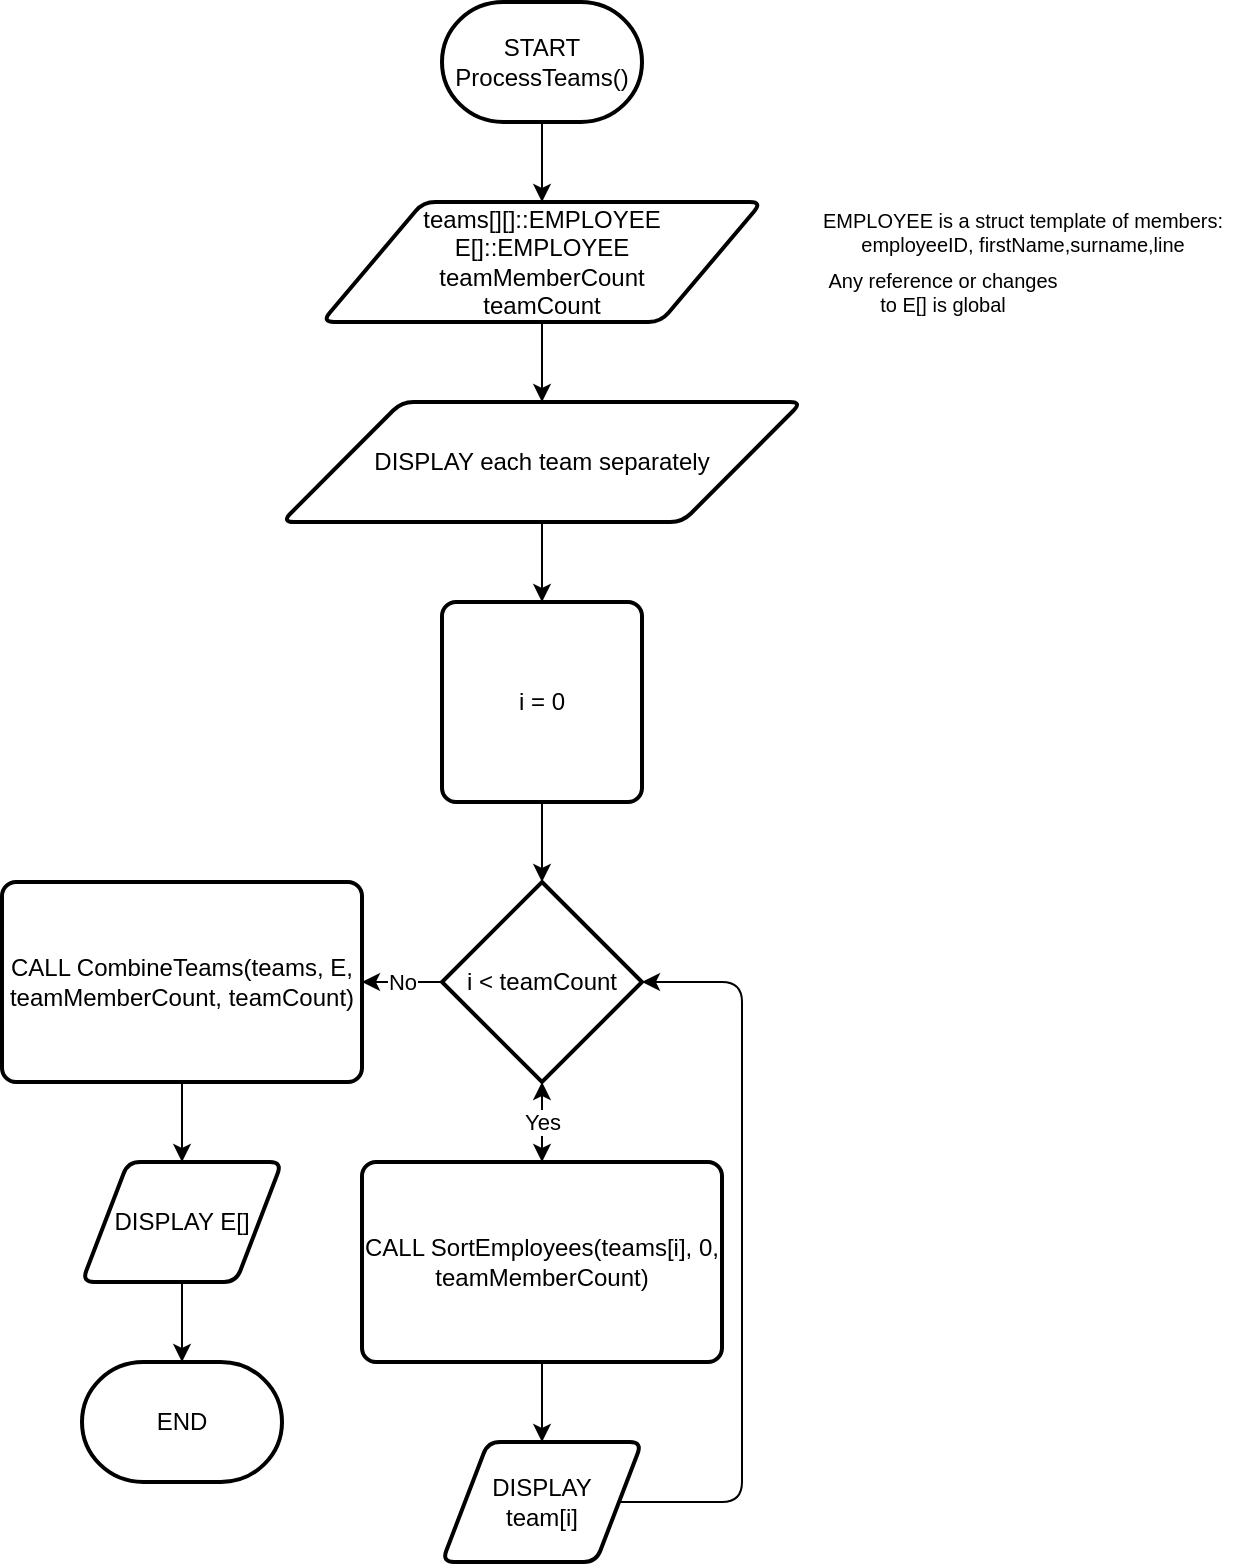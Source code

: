 <mxfile version="17.4.2" type="device"><diagram id="3zehDGhAGZkZJ1Nvi3AJ" name="Page-1"><mxGraphModel dx="1185" dy="729" grid="1" gridSize="10" guides="1" tooltips="1" connect="1" arrows="1" fold="1" page="1" pageScale="1" pageWidth="827" pageHeight="1169" math="0" shadow="0"><root><mxCell id="0"/><mxCell id="1" parent="0"/><mxCell id="jdWHLLS2fNN8UKkLmOMY-10" style="edgeStyle=orthogonalEdgeStyle;rounded=1;orthogonalLoop=1;jettySize=auto;html=1;entryX=0.5;entryY=0;entryDx=0;entryDy=0;" edge="1" parent="1" source="jdWHLLS2fNN8UKkLmOMY-1" target="jdWHLLS2fNN8UKkLmOMY-3"><mxGeometry relative="1" as="geometry"/></mxCell><mxCell id="jdWHLLS2fNN8UKkLmOMY-1" value="START&lt;br&gt;ProcessTeams()" style="strokeWidth=2;html=1;shape=mxgraph.flowchart.terminator;whiteSpace=wrap;rounded=1;" vertex="1" parent="1"><mxGeometry x="340" y="60" width="100" height="60" as="geometry"/></mxCell><mxCell id="jdWHLLS2fNN8UKkLmOMY-11" style="edgeStyle=orthogonalEdgeStyle;rounded=1;orthogonalLoop=1;jettySize=auto;html=1;entryX=0.5;entryY=0;entryDx=0;entryDy=0;" edge="1" parent="1" source="jdWHLLS2fNN8UKkLmOMY-3" target="jdWHLLS2fNN8UKkLmOMY-18"><mxGeometry relative="1" as="geometry"><mxPoint x="390" y="260" as="targetPoint"/></mxGeometry></mxCell><mxCell id="jdWHLLS2fNN8UKkLmOMY-3" value="teams[][]::EMPLOYEE&lt;br&gt;E[]::EMPLOYEE&lt;br&gt;teamMemberCount&lt;br&gt;teamCount" style="shape=parallelogram;html=1;strokeWidth=2;perimeter=parallelogramPerimeter;whiteSpace=wrap;rounded=1;arcSize=12;size=0.23;" vertex="1" parent="1"><mxGeometry x="280" y="160" width="220" height="60" as="geometry"/></mxCell><mxCell id="jdWHLLS2fNN8UKkLmOMY-4" value="Any reference or changes&lt;br&gt;to E[] is global" style="text;html=1;align=center;verticalAlign=middle;resizable=0;points=[];autosize=1;strokeColor=none;fillColor=none;fontSize=10;rounded=1;" vertex="1" parent="1"><mxGeometry x="525" y="190" width="130" height="30" as="geometry"/></mxCell><mxCell id="jdWHLLS2fNN8UKkLmOMY-5" value="EMPLOYEE is a struct template of members:&lt;br&gt;employeeID, firstName,surname,line" style="text;html=1;align=center;verticalAlign=middle;resizable=0;points=[];autosize=1;strokeColor=none;fillColor=none;fontSize=10;rounded=1;" vertex="1" parent="1"><mxGeometry x="520" y="160" width="220" height="30" as="geometry"/></mxCell><mxCell id="jdWHLLS2fNN8UKkLmOMY-12" style="edgeStyle=orthogonalEdgeStyle;rounded=1;orthogonalLoop=1;jettySize=auto;html=1;entryX=0.5;entryY=0;entryDx=0;entryDy=0;exitX=0.5;exitY=1;exitDx=0;exitDy=0;" edge="1" parent="1" source="jdWHLLS2fNN8UKkLmOMY-18" target="jdWHLLS2fNN8UKkLmOMY-9"><mxGeometry relative="1" as="geometry"><mxPoint x="390" y="360" as="sourcePoint"/></mxGeometry></mxCell><mxCell id="jdWHLLS2fNN8UKkLmOMY-14" style="edgeStyle=orthogonalEdgeStyle;rounded=1;orthogonalLoop=1;jettySize=auto;html=1;entryX=0.5;entryY=0;entryDx=0;entryDy=0;entryPerimeter=0;" edge="1" parent="1" source="jdWHLLS2fNN8UKkLmOMY-9" target="jdWHLLS2fNN8UKkLmOMY-13"><mxGeometry relative="1" as="geometry"/></mxCell><mxCell id="jdWHLLS2fNN8UKkLmOMY-9" value="i = 0" style="rounded=1;whiteSpace=wrap;html=1;absoluteArcSize=1;arcSize=14;strokeWidth=2;" vertex="1" parent="1"><mxGeometry x="340" y="360" width="100" height="100" as="geometry"/></mxCell><mxCell id="jdWHLLS2fNN8UKkLmOMY-16" style="edgeStyle=orthogonalEdgeStyle;rounded=1;orthogonalLoop=1;jettySize=auto;html=1;entryX=0.5;entryY=0;entryDx=0;entryDy=0;" edge="1" parent="1" source="jdWHLLS2fNN8UKkLmOMY-13" target="jdWHLLS2fNN8UKkLmOMY-15"><mxGeometry relative="1" as="geometry"/></mxCell><mxCell id="jdWHLLS2fNN8UKkLmOMY-23" value="No" style="edgeStyle=orthogonalEdgeStyle;rounded=1;orthogonalLoop=1;jettySize=auto;html=1;entryX=1;entryY=0.5;entryDx=0;entryDy=0;" edge="1" parent="1" source="jdWHLLS2fNN8UKkLmOMY-13" target="jdWHLLS2fNN8UKkLmOMY-22"><mxGeometry relative="1" as="geometry"/></mxCell><mxCell id="jdWHLLS2fNN8UKkLmOMY-13" value="i &amp;lt; teamCount" style="strokeWidth=2;html=1;shape=mxgraph.flowchart.decision;whiteSpace=wrap;rounded=1;" vertex="1" parent="1"><mxGeometry x="340" y="500" width="100" height="100" as="geometry"/></mxCell><mxCell id="jdWHLLS2fNN8UKkLmOMY-20" style="edgeStyle=orthogonalEdgeStyle;rounded=1;orthogonalLoop=1;jettySize=auto;html=1;entryX=0.5;entryY=0;entryDx=0;entryDy=0;" edge="1" parent="1" source="jdWHLLS2fNN8UKkLmOMY-15" target="jdWHLLS2fNN8UKkLmOMY-19"><mxGeometry relative="1" as="geometry"/></mxCell><mxCell id="jdWHLLS2fNN8UKkLmOMY-28" value="Yes" style="edgeStyle=orthogonalEdgeStyle;rounded=1;orthogonalLoop=1;jettySize=auto;html=1;" edge="1" parent="1" source="jdWHLLS2fNN8UKkLmOMY-15" target="jdWHLLS2fNN8UKkLmOMY-13"><mxGeometry relative="1" as="geometry"/></mxCell><mxCell id="jdWHLLS2fNN8UKkLmOMY-15" value="CALL SortEmployees(teams[i], 0, teamMemberCount)" style="rounded=1;whiteSpace=wrap;html=1;absoluteArcSize=1;arcSize=14;strokeWidth=2;" vertex="1" parent="1"><mxGeometry x="300" y="640" width="180" height="100" as="geometry"/></mxCell><mxCell id="jdWHLLS2fNN8UKkLmOMY-18" value="DISPLAY each team separately" style="shape=parallelogram;html=1;strokeWidth=2;perimeter=parallelogramPerimeter;whiteSpace=wrap;rounded=1;arcSize=12;size=0.23;" vertex="1" parent="1"><mxGeometry x="260" y="260" width="260" height="60" as="geometry"/></mxCell><mxCell id="jdWHLLS2fNN8UKkLmOMY-21" style="edgeStyle=orthogonalEdgeStyle;rounded=1;orthogonalLoop=1;jettySize=auto;html=1;entryX=1;entryY=0.5;entryDx=0;entryDy=0;entryPerimeter=0;" edge="1" parent="1" source="jdWHLLS2fNN8UKkLmOMY-19" target="jdWHLLS2fNN8UKkLmOMY-13"><mxGeometry relative="1" as="geometry"><mxPoint x="500" y="550" as="targetPoint"/><Array as="points"><mxPoint x="490" y="810"/><mxPoint x="490" y="550"/></Array></mxGeometry></mxCell><mxCell id="jdWHLLS2fNN8UKkLmOMY-19" value="DISPLAY&lt;br&gt;team[i]" style="shape=parallelogram;html=1;strokeWidth=2;perimeter=parallelogramPerimeter;whiteSpace=wrap;rounded=1;arcSize=12;size=0.23;" vertex="1" parent="1"><mxGeometry x="340" y="780" width="100" height="60" as="geometry"/></mxCell><mxCell id="jdWHLLS2fNN8UKkLmOMY-25" style="edgeStyle=orthogonalEdgeStyle;rounded=1;orthogonalLoop=1;jettySize=auto;html=1;" edge="1" parent="1" source="jdWHLLS2fNN8UKkLmOMY-22" target="jdWHLLS2fNN8UKkLmOMY-24"><mxGeometry relative="1" as="geometry"/></mxCell><mxCell id="jdWHLLS2fNN8UKkLmOMY-22" value="CALL CombineTeams(teams, E, teamMemberCount, teamCount)" style="rounded=1;whiteSpace=wrap;html=1;absoluteArcSize=1;arcSize=14;strokeWidth=2;" vertex="1" parent="1"><mxGeometry x="120" y="500" width="180" height="100" as="geometry"/></mxCell><mxCell id="jdWHLLS2fNN8UKkLmOMY-27" style="edgeStyle=orthogonalEdgeStyle;rounded=1;orthogonalLoop=1;jettySize=auto;html=1;entryX=0.5;entryY=0;entryDx=0;entryDy=0;entryPerimeter=0;" edge="1" parent="1" source="jdWHLLS2fNN8UKkLmOMY-24" target="jdWHLLS2fNN8UKkLmOMY-26"><mxGeometry relative="1" as="geometry"/></mxCell><mxCell id="jdWHLLS2fNN8UKkLmOMY-24" value="DISPLAY E[]" style="shape=parallelogram;html=1;strokeWidth=2;perimeter=parallelogramPerimeter;whiteSpace=wrap;rounded=1;arcSize=12;size=0.23;" vertex="1" parent="1"><mxGeometry x="160" y="640" width="100" height="60" as="geometry"/></mxCell><mxCell id="jdWHLLS2fNN8UKkLmOMY-26" value="END" style="strokeWidth=2;html=1;shape=mxgraph.flowchart.terminator;whiteSpace=wrap;rounded=1;" vertex="1" parent="1"><mxGeometry x="160" y="740" width="100" height="60" as="geometry"/></mxCell></root></mxGraphModel></diagram></mxfile>